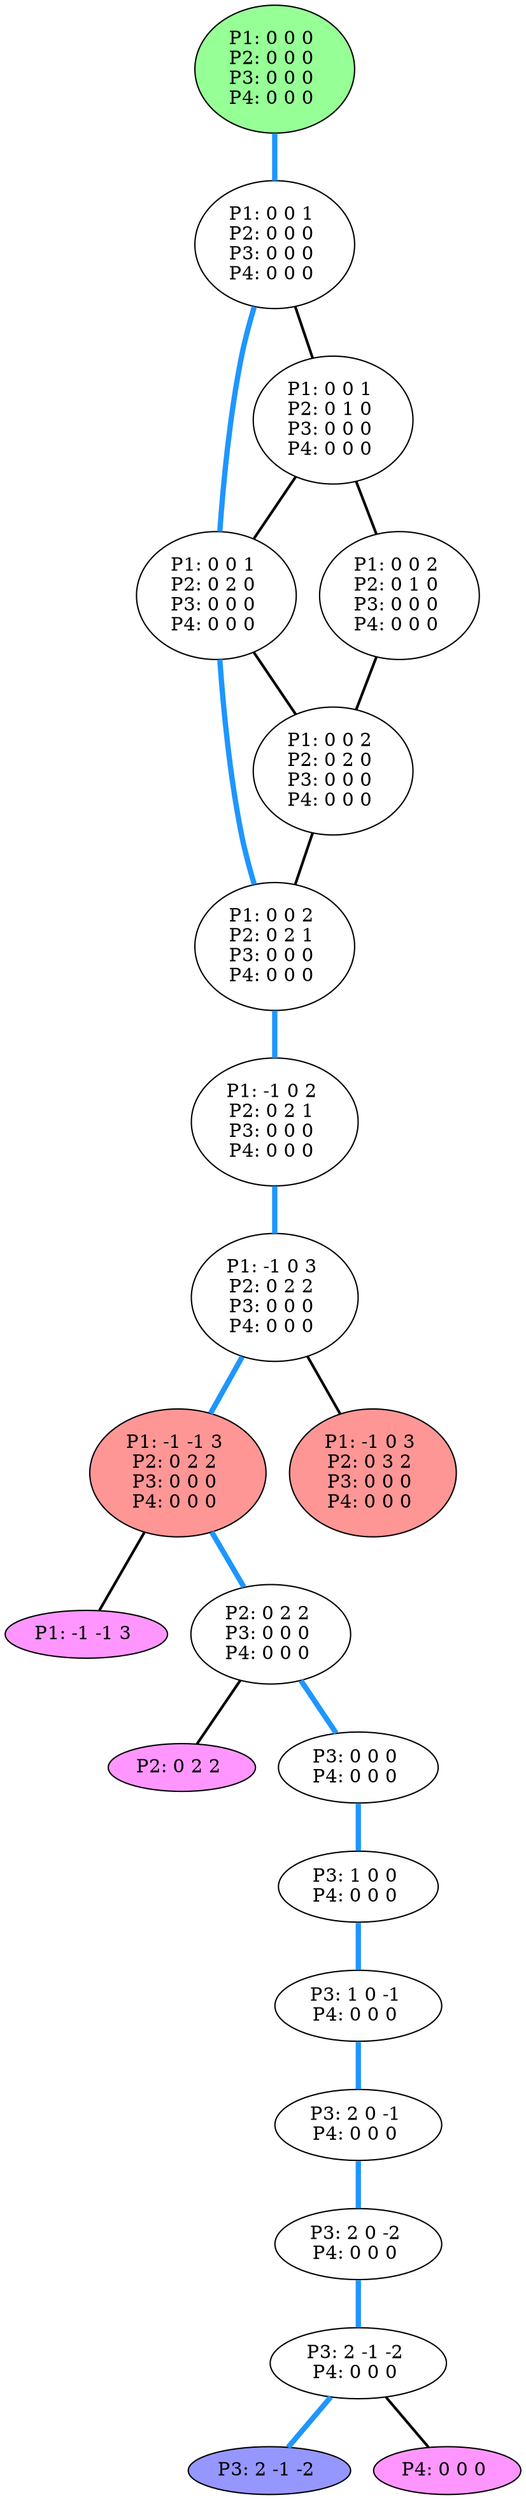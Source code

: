 graph G {
color = "black"
0 [label = "P1: 0 0 0 
P2: 0 0 0 
P3: 0 0 0 
P4: 0 0 0 
",  style="filled", fillcolor = "#96FF96"];
1 [label = "P1: 0 0 1 
P2: 0 0 0 
P3: 0 0 0 
P4: 0 0 0 
"];
2 [label = "P1: 0 0 1 
P2: 0 1 0 
P3: 0 0 0 
P4: 0 0 0 
"];
3 [label = "P1: 0 0 1 
P2: 0 2 0 
P3: 0 0 0 
P4: 0 0 0 
"];
4 [label = "P1: 0 0 2 
P2: 0 1 0 
P3: 0 0 0 
P4: 0 0 0 
"];
5 [label = "P1: 0 0 2 
P2: 0 2 0 
P3: 0 0 0 
P4: 0 0 0 
"];
6 [label = "P1: 0 0 2 
P2: 0 2 1 
P3: 0 0 0 
P4: 0 0 0 
"];
7 [label = "P1: -1 0 2 
P2: 0 2 1 
P3: 0 0 0 
P4: 0 0 0 
"];
8 [label = "P1: -1 0 3 
P2: 0 2 2 
P3: 0 0 0 
P4: 0 0 0 
"];
9 [label = "P1: -1 -1 3 
P2: 0 2 2 
P3: 0 0 0 
P4: 0 0 0 
",  style="filled", fillcolor = "#FF9696"];
10 [label = "P1: -1 0 3 
P2: 0 3 2 
P3: 0 0 0 
P4: 0 0 0 
",  style="filled", fillcolor = "#FF9696"];
11 [label = "P1: -1 -1 3 
",  style="filled", fillcolor = "#FF96FF"];
12 [label = "P2: 0 2 2 
P3: 0 0 0 
P4: 0 0 0 
"];
13 [label = "P2: 0 2 2 
",  style="filled", fillcolor = "#FF96FF"];
14 [label = "P3: 0 0 0 
P4: 0 0 0 
"];
15 [label = "P3: 1 0 0 
P4: 0 0 0 
"];
16 [label = "P3: 1 0 -1 
P4: 0 0 0 
"];
17 [label = "P3: 2 0 -1 
P4: 0 0 0 
"];
18 [label = "P3: 2 0 -2 
P4: 0 0 0 
"];
19 [label = "P3: 2 -1 -2 
P4: 0 0 0 
"];
20 [label = "P3: 2 -1 -2 
", style="filled", fillcolor = "#9696FF"];
21 [label = "P4: 0 0 0 
",  style="filled", fillcolor = "#FF96FF"];
edge [style=bold];
0 -- 1 [color="#1E96FF", penwidth=4.0];

1 -- 2 [color=black];
1 -- 3 [color="#1E96FF", penwidth=4.0];

2 -- 4 [color=black];
2 -- 3 [color=black];

3 -- 5 [color=black];
3 -- 6 [color="#1E96FF", penwidth=4.0];

4 -- 5 [color=black];

5 -- 6 [color=black];

6 -- 7 [color="#1E96FF", penwidth=4.0];

7 -- 8 [color="#1E96FF", penwidth=4.0];

8 -- 9 [color="#1E96FF", penwidth=4.0];
8 -- 10 [color=black];

9 -- 12 [color="#1E96FF", penwidth=4.0];
9 -- 11 [color=black];


12 -- 14 [color="#1E96FF", penwidth=4.0];
12 -- 13 [color=black];

14 -- 15 [color="#1E96FF", penwidth=4.0];

15 -- 16 [color="#1E96FF", penwidth=4.0];

16 -- 17 [color="#1E96FF", penwidth=4.0];

17 -- 18 [color="#1E96FF", penwidth=4.0];

18 -- 19 [color="#1E96FF", penwidth=4.0];

19 -- 21 [color=black];
19 -- 20 [color="#1E96FF", penwidth=4.0];

}
